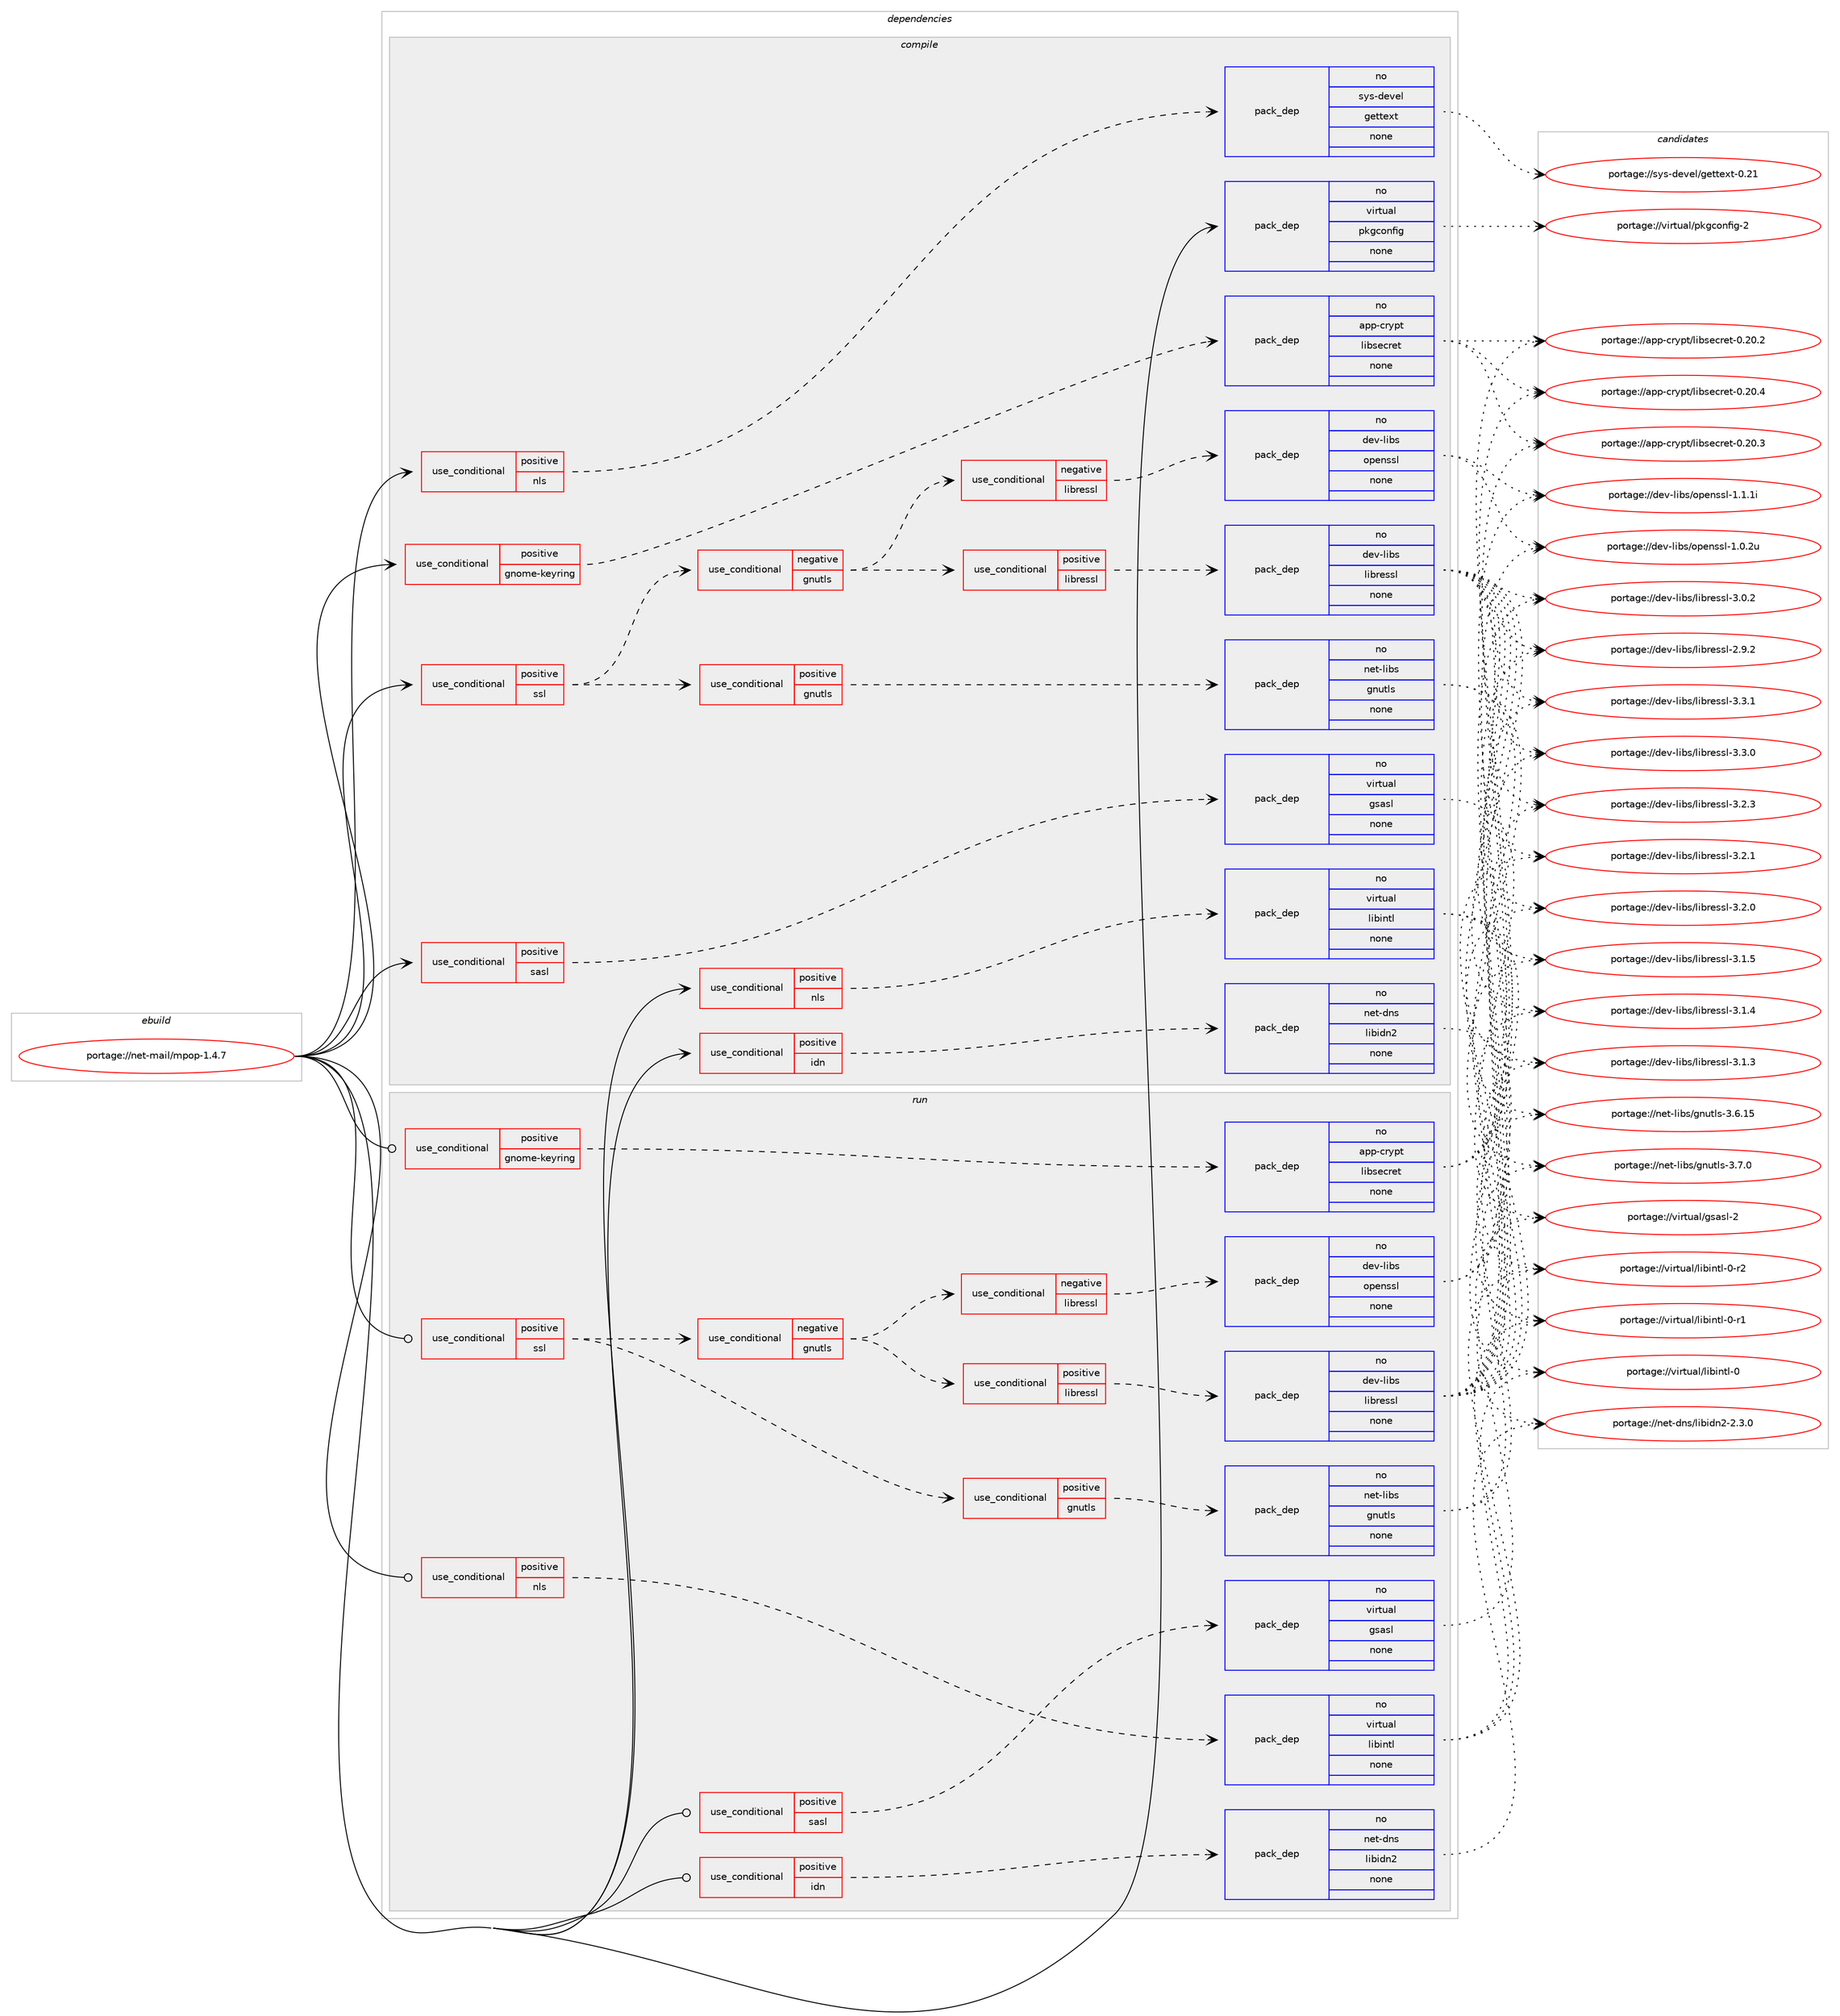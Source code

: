 digraph prolog {

# *************
# Graph options
# *************

newrank=true;
concentrate=true;
compound=true;
graph [rankdir=LR,fontname=Helvetica,fontsize=10,ranksep=1.5];#, ranksep=2.5, nodesep=0.2];
edge  [arrowhead=vee];
node  [fontname=Helvetica,fontsize=10];

# **********
# The ebuild
# **********

subgraph cluster_leftcol {
color=gray;
rank=same;
label=<<i>ebuild</i>>;
id [label="portage://net-mail/mpop-1.4.7", color=red, width=4, href="../net-mail/mpop-1.4.7.svg"];
}

# ****************
# The dependencies
# ****************

subgraph cluster_midcol {
color=gray;
label=<<i>dependencies</i>>;
subgraph cluster_compile {
fillcolor="#eeeeee";
style=filled;
label=<<i>compile</i>>;
subgraph cond5932 {
dependency19120 [label=<<TABLE BORDER="0" CELLBORDER="1" CELLSPACING="0" CELLPADDING="4"><TR><TD ROWSPAN="3" CELLPADDING="10">use_conditional</TD></TR><TR><TD>positive</TD></TR><TR><TD>gnome-keyring</TD></TR></TABLE>>, shape=none, color=red];
subgraph pack13005 {
dependency19121 [label=<<TABLE BORDER="0" CELLBORDER="1" CELLSPACING="0" CELLPADDING="4" WIDTH="220"><TR><TD ROWSPAN="6" CELLPADDING="30">pack_dep</TD></TR><TR><TD WIDTH="110">no</TD></TR><TR><TD>app-crypt</TD></TR><TR><TD>libsecret</TD></TR><TR><TD>none</TD></TR><TR><TD></TD></TR></TABLE>>, shape=none, color=blue];
}
dependency19120:e -> dependency19121:w [weight=20,style="dashed",arrowhead="vee"];
}
id:e -> dependency19120:w [weight=20,style="solid",arrowhead="vee"];
subgraph cond5933 {
dependency19122 [label=<<TABLE BORDER="0" CELLBORDER="1" CELLSPACING="0" CELLPADDING="4"><TR><TD ROWSPAN="3" CELLPADDING="10">use_conditional</TD></TR><TR><TD>positive</TD></TR><TR><TD>idn</TD></TR></TABLE>>, shape=none, color=red];
subgraph pack13006 {
dependency19123 [label=<<TABLE BORDER="0" CELLBORDER="1" CELLSPACING="0" CELLPADDING="4" WIDTH="220"><TR><TD ROWSPAN="6" CELLPADDING="30">pack_dep</TD></TR><TR><TD WIDTH="110">no</TD></TR><TR><TD>net-dns</TD></TR><TR><TD>libidn2</TD></TR><TR><TD>none</TD></TR><TR><TD></TD></TR></TABLE>>, shape=none, color=blue];
}
dependency19122:e -> dependency19123:w [weight=20,style="dashed",arrowhead="vee"];
}
id:e -> dependency19122:w [weight=20,style="solid",arrowhead="vee"];
subgraph cond5934 {
dependency19124 [label=<<TABLE BORDER="0" CELLBORDER="1" CELLSPACING="0" CELLPADDING="4"><TR><TD ROWSPAN="3" CELLPADDING="10">use_conditional</TD></TR><TR><TD>positive</TD></TR><TR><TD>nls</TD></TR></TABLE>>, shape=none, color=red];
subgraph pack13007 {
dependency19125 [label=<<TABLE BORDER="0" CELLBORDER="1" CELLSPACING="0" CELLPADDING="4" WIDTH="220"><TR><TD ROWSPAN="6" CELLPADDING="30">pack_dep</TD></TR><TR><TD WIDTH="110">no</TD></TR><TR><TD>sys-devel</TD></TR><TR><TD>gettext</TD></TR><TR><TD>none</TD></TR><TR><TD></TD></TR></TABLE>>, shape=none, color=blue];
}
dependency19124:e -> dependency19125:w [weight=20,style="dashed",arrowhead="vee"];
}
id:e -> dependency19124:w [weight=20,style="solid",arrowhead="vee"];
subgraph cond5935 {
dependency19126 [label=<<TABLE BORDER="0" CELLBORDER="1" CELLSPACING="0" CELLPADDING="4"><TR><TD ROWSPAN="3" CELLPADDING="10">use_conditional</TD></TR><TR><TD>positive</TD></TR><TR><TD>nls</TD></TR></TABLE>>, shape=none, color=red];
subgraph pack13008 {
dependency19127 [label=<<TABLE BORDER="0" CELLBORDER="1" CELLSPACING="0" CELLPADDING="4" WIDTH="220"><TR><TD ROWSPAN="6" CELLPADDING="30">pack_dep</TD></TR><TR><TD WIDTH="110">no</TD></TR><TR><TD>virtual</TD></TR><TR><TD>libintl</TD></TR><TR><TD>none</TD></TR><TR><TD></TD></TR></TABLE>>, shape=none, color=blue];
}
dependency19126:e -> dependency19127:w [weight=20,style="dashed",arrowhead="vee"];
}
id:e -> dependency19126:w [weight=20,style="solid",arrowhead="vee"];
subgraph cond5936 {
dependency19128 [label=<<TABLE BORDER="0" CELLBORDER="1" CELLSPACING="0" CELLPADDING="4"><TR><TD ROWSPAN="3" CELLPADDING="10">use_conditional</TD></TR><TR><TD>positive</TD></TR><TR><TD>sasl</TD></TR></TABLE>>, shape=none, color=red];
subgraph pack13009 {
dependency19129 [label=<<TABLE BORDER="0" CELLBORDER="1" CELLSPACING="0" CELLPADDING="4" WIDTH="220"><TR><TD ROWSPAN="6" CELLPADDING="30">pack_dep</TD></TR><TR><TD WIDTH="110">no</TD></TR><TR><TD>virtual</TD></TR><TR><TD>gsasl</TD></TR><TR><TD>none</TD></TR><TR><TD></TD></TR></TABLE>>, shape=none, color=blue];
}
dependency19128:e -> dependency19129:w [weight=20,style="dashed",arrowhead="vee"];
}
id:e -> dependency19128:w [weight=20,style="solid",arrowhead="vee"];
subgraph cond5937 {
dependency19130 [label=<<TABLE BORDER="0" CELLBORDER="1" CELLSPACING="0" CELLPADDING="4"><TR><TD ROWSPAN="3" CELLPADDING="10">use_conditional</TD></TR><TR><TD>positive</TD></TR><TR><TD>ssl</TD></TR></TABLE>>, shape=none, color=red];
subgraph cond5938 {
dependency19131 [label=<<TABLE BORDER="0" CELLBORDER="1" CELLSPACING="0" CELLPADDING="4"><TR><TD ROWSPAN="3" CELLPADDING="10">use_conditional</TD></TR><TR><TD>positive</TD></TR><TR><TD>gnutls</TD></TR></TABLE>>, shape=none, color=red];
subgraph pack13010 {
dependency19132 [label=<<TABLE BORDER="0" CELLBORDER="1" CELLSPACING="0" CELLPADDING="4" WIDTH="220"><TR><TD ROWSPAN="6" CELLPADDING="30">pack_dep</TD></TR><TR><TD WIDTH="110">no</TD></TR><TR><TD>net-libs</TD></TR><TR><TD>gnutls</TD></TR><TR><TD>none</TD></TR><TR><TD></TD></TR></TABLE>>, shape=none, color=blue];
}
dependency19131:e -> dependency19132:w [weight=20,style="dashed",arrowhead="vee"];
}
dependency19130:e -> dependency19131:w [weight=20,style="dashed",arrowhead="vee"];
subgraph cond5939 {
dependency19133 [label=<<TABLE BORDER="0" CELLBORDER="1" CELLSPACING="0" CELLPADDING="4"><TR><TD ROWSPAN="3" CELLPADDING="10">use_conditional</TD></TR><TR><TD>negative</TD></TR><TR><TD>gnutls</TD></TR></TABLE>>, shape=none, color=red];
subgraph cond5940 {
dependency19134 [label=<<TABLE BORDER="0" CELLBORDER="1" CELLSPACING="0" CELLPADDING="4"><TR><TD ROWSPAN="3" CELLPADDING="10">use_conditional</TD></TR><TR><TD>negative</TD></TR><TR><TD>libressl</TD></TR></TABLE>>, shape=none, color=red];
subgraph pack13011 {
dependency19135 [label=<<TABLE BORDER="0" CELLBORDER="1" CELLSPACING="0" CELLPADDING="4" WIDTH="220"><TR><TD ROWSPAN="6" CELLPADDING="30">pack_dep</TD></TR><TR><TD WIDTH="110">no</TD></TR><TR><TD>dev-libs</TD></TR><TR><TD>openssl</TD></TR><TR><TD>none</TD></TR><TR><TD></TD></TR></TABLE>>, shape=none, color=blue];
}
dependency19134:e -> dependency19135:w [weight=20,style="dashed",arrowhead="vee"];
}
dependency19133:e -> dependency19134:w [weight=20,style="dashed",arrowhead="vee"];
subgraph cond5941 {
dependency19136 [label=<<TABLE BORDER="0" CELLBORDER="1" CELLSPACING="0" CELLPADDING="4"><TR><TD ROWSPAN="3" CELLPADDING="10">use_conditional</TD></TR><TR><TD>positive</TD></TR><TR><TD>libressl</TD></TR></TABLE>>, shape=none, color=red];
subgraph pack13012 {
dependency19137 [label=<<TABLE BORDER="0" CELLBORDER="1" CELLSPACING="0" CELLPADDING="4" WIDTH="220"><TR><TD ROWSPAN="6" CELLPADDING="30">pack_dep</TD></TR><TR><TD WIDTH="110">no</TD></TR><TR><TD>dev-libs</TD></TR><TR><TD>libressl</TD></TR><TR><TD>none</TD></TR><TR><TD></TD></TR></TABLE>>, shape=none, color=blue];
}
dependency19136:e -> dependency19137:w [weight=20,style="dashed",arrowhead="vee"];
}
dependency19133:e -> dependency19136:w [weight=20,style="dashed",arrowhead="vee"];
}
dependency19130:e -> dependency19133:w [weight=20,style="dashed",arrowhead="vee"];
}
id:e -> dependency19130:w [weight=20,style="solid",arrowhead="vee"];
subgraph pack13013 {
dependency19138 [label=<<TABLE BORDER="0" CELLBORDER="1" CELLSPACING="0" CELLPADDING="4" WIDTH="220"><TR><TD ROWSPAN="6" CELLPADDING="30">pack_dep</TD></TR><TR><TD WIDTH="110">no</TD></TR><TR><TD>virtual</TD></TR><TR><TD>pkgconfig</TD></TR><TR><TD>none</TD></TR><TR><TD></TD></TR></TABLE>>, shape=none, color=blue];
}
id:e -> dependency19138:w [weight=20,style="solid",arrowhead="vee"];
}
subgraph cluster_compileandrun {
fillcolor="#eeeeee";
style=filled;
label=<<i>compile and run</i>>;
}
subgraph cluster_run {
fillcolor="#eeeeee";
style=filled;
label=<<i>run</i>>;
subgraph cond5942 {
dependency19139 [label=<<TABLE BORDER="0" CELLBORDER="1" CELLSPACING="0" CELLPADDING="4"><TR><TD ROWSPAN="3" CELLPADDING="10">use_conditional</TD></TR><TR><TD>positive</TD></TR><TR><TD>gnome-keyring</TD></TR></TABLE>>, shape=none, color=red];
subgraph pack13014 {
dependency19140 [label=<<TABLE BORDER="0" CELLBORDER="1" CELLSPACING="0" CELLPADDING="4" WIDTH="220"><TR><TD ROWSPAN="6" CELLPADDING="30">pack_dep</TD></TR><TR><TD WIDTH="110">no</TD></TR><TR><TD>app-crypt</TD></TR><TR><TD>libsecret</TD></TR><TR><TD>none</TD></TR><TR><TD></TD></TR></TABLE>>, shape=none, color=blue];
}
dependency19139:e -> dependency19140:w [weight=20,style="dashed",arrowhead="vee"];
}
id:e -> dependency19139:w [weight=20,style="solid",arrowhead="odot"];
subgraph cond5943 {
dependency19141 [label=<<TABLE BORDER="0" CELLBORDER="1" CELLSPACING="0" CELLPADDING="4"><TR><TD ROWSPAN="3" CELLPADDING="10">use_conditional</TD></TR><TR><TD>positive</TD></TR><TR><TD>idn</TD></TR></TABLE>>, shape=none, color=red];
subgraph pack13015 {
dependency19142 [label=<<TABLE BORDER="0" CELLBORDER="1" CELLSPACING="0" CELLPADDING="4" WIDTH="220"><TR><TD ROWSPAN="6" CELLPADDING="30">pack_dep</TD></TR><TR><TD WIDTH="110">no</TD></TR><TR><TD>net-dns</TD></TR><TR><TD>libidn2</TD></TR><TR><TD>none</TD></TR><TR><TD></TD></TR></TABLE>>, shape=none, color=blue];
}
dependency19141:e -> dependency19142:w [weight=20,style="dashed",arrowhead="vee"];
}
id:e -> dependency19141:w [weight=20,style="solid",arrowhead="odot"];
subgraph cond5944 {
dependency19143 [label=<<TABLE BORDER="0" CELLBORDER="1" CELLSPACING="0" CELLPADDING="4"><TR><TD ROWSPAN="3" CELLPADDING="10">use_conditional</TD></TR><TR><TD>positive</TD></TR><TR><TD>nls</TD></TR></TABLE>>, shape=none, color=red];
subgraph pack13016 {
dependency19144 [label=<<TABLE BORDER="0" CELLBORDER="1" CELLSPACING="0" CELLPADDING="4" WIDTH="220"><TR><TD ROWSPAN="6" CELLPADDING="30">pack_dep</TD></TR><TR><TD WIDTH="110">no</TD></TR><TR><TD>virtual</TD></TR><TR><TD>libintl</TD></TR><TR><TD>none</TD></TR><TR><TD></TD></TR></TABLE>>, shape=none, color=blue];
}
dependency19143:e -> dependency19144:w [weight=20,style="dashed",arrowhead="vee"];
}
id:e -> dependency19143:w [weight=20,style="solid",arrowhead="odot"];
subgraph cond5945 {
dependency19145 [label=<<TABLE BORDER="0" CELLBORDER="1" CELLSPACING="0" CELLPADDING="4"><TR><TD ROWSPAN="3" CELLPADDING="10">use_conditional</TD></TR><TR><TD>positive</TD></TR><TR><TD>sasl</TD></TR></TABLE>>, shape=none, color=red];
subgraph pack13017 {
dependency19146 [label=<<TABLE BORDER="0" CELLBORDER="1" CELLSPACING="0" CELLPADDING="4" WIDTH="220"><TR><TD ROWSPAN="6" CELLPADDING="30">pack_dep</TD></TR><TR><TD WIDTH="110">no</TD></TR><TR><TD>virtual</TD></TR><TR><TD>gsasl</TD></TR><TR><TD>none</TD></TR><TR><TD></TD></TR></TABLE>>, shape=none, color=blue];
}
dependency19145:e -> dependency19146:w [weight=20,style="dashed",arrowhead="vee"];
}
id:e -> dependency19145:w [weight=20,style="solid",arrowhead="odot"];
subgraph cond5946 {
dependency19147 [label=<<TABLE BORDER="0" CELLBORDER="1" CELLSPACING="0" CELLPADDING="4"><TR><TD ROWSPAN="3" CELLPADDING="10">use_conditional</TD></TR><TR><TD>positive</TD></TR><TR><TD>ssl</TD></TR></TABLE>>, shape=none, color=red];
subgraph cond5947 {
dependency19148 [label=<<TABLE BORDER="0" CELLBORDER="1" CELLSPACING="0" CELLPADDING="4"><TR><TD ROWSPAN="3" CELLPADDING="10">use_conditional</TD></TR><TR><TD>positive</TD></TR><TR><TD>gnutls</TD></TR></TABLE>>, shape=none, color=red];
subgraph pack13018 {
dependency19149 [label=<<TABLE BORDER="0" CELLBORDER="1" CELLSPACING="0" CELLPADDING="4" WIDTH="220"><TR><TD ROWSPAN="6" CELLPADDING="30">pack_dep</TD></TR><TR><TD WIDTH="110">no</TD></TR><TR><TD>net-libs</TD></TR><TR><TD>gnutls</TD></TR><TR><TD>none</TD></TR><TR><TD></TD></TR></TABLE>>, shape=none, color=blue];
}
dependency19148:e -> dependency19149:w [weight=20,style="dashed",arrowhead="vee"];
}
dependency19147:e -> dependency19148:w [weight=20,style="dashed",arrowhead="vee"];
subgraph cond5948 {
dependency19150 [label=<<TABLE BORDER="0" CELLBORDER="1" CELLSPACING="0" CELLPADDING="4"><TR><TD ROWSPAN="3" CELLPADDING="10">use_conditional</TD></TR><TR><TD>negative</TD></TR><TR><TD>gnutls</TD></TR></TABLE>>, shape=none, color=red];
subgraph cond5949 {
dependency19151 [label=<<TABLE BORDER="0" CELLBORDER="1" CELLSPACING="0" CELLPADDING="4"><TR><TD ROWSPAN="3" CELLPADDING="10">use_conditional</TD></TR><TR><TD>negative</TD></TR><TR><TD>libressl</TD></TR></TABLE>>, shape=none, color=red];
subgraph pack13019 {
dependency19152 [label=<<TABLE BORDER="0" CELLBORDER="1" CELLSPACING="0" CELLPADDING="4" WIDTH="220"><TR><TD ROWSPAN="6" CELLPADDING="30">pack_dep</TD></TR><TR><TD WIDTH="110">no</TD></TR><TR><TD>dev-libs</TD></TR><TR><TD>openssl</TD></TR><TR><TD>none</TD></TR><TR><TD></TD></TR></TABLE>>, shape=none, color=blue];
}
dependency19151:e -> dependency19152:w [weight=20,style="dashed",arrowhead="vee"];
}
dependency19150:e -> dependency19151:w [weight=20,style="dashed",arrowhead="vee"];
subgraph cond5950 {
dependency19153 [label=<<TABLE BORDER="0" CELLBORDER="1" CELLSPACING="0" CELLPADDING="4"><TR><TD ROWSPAN="3" CELLPADDING="10">use_conditional</TD></TR><TR><TD>positive</TD></TR><TR><TD>libressl</TD></TR></TABLE>>, shape=none, color=red];
subgraph pack13020 {
dependency19154 [label=<<TABLE BORDER="0" CELLBORDER="1" CELLSPACING="0" CELLPADDING="4" WIDTH="220"><TR><TD ROWSPAN="6" CELLPADDING="30">pack_dep</TD></TR><TR><TD WIDTH="110">no</TD></TR><TR><TD>dev-libs</TD></TR><TR><TD>libressl</TD></TR><TR><TD>none</TD></TR><TR><TD></TD></TR></TABLE>>, shape=none, color=blue];
}
dependency19153:e -> dependency19154:w [weight=20,style="dashed",arrowhead="vee"];
}
dependency19150:e -> dependency19153:w [weight=20,style="dashed",arrowhead="vee"];
}
dependency19147:e -> dependency19150:w [weight=20,style="dashed",arrowhead="vee"];
}
id:e -> dependency19147:w [weight=20,style="solid",arrowhead="odot"];
}
}

# **************
# The candidates
# **************

subgraph cluster_choices {
rank=same;
color=gray;
label=<<i>candidates</i>>;

subgraph choice13005 {
color=black;
nodesep=1;
choice97112112459911412111211647108105981151019911410111645484650484652 [label="portage://app-crypt/libsecret-0.20.4", color=red, width=4,href="../app-crypt/libsecret-0.20.4.svg"];
choice97112112459911412111211647108105981151019911410111645484650484651 [label="portage://app-crypt/libsecret-0.20.3", color=red, width=4,href="../app-crypt/libsecret-0.20.3.svg"];
choice97112112459911412111211647108105981151019911410111645484650484650 [label="portage://app-crypt/libsecret-0.20.2", color=red, width=4,href="../app-crypt/libsecret-0.20.2.svg"];
dependency19121:e -> choice97112112459911412111211647108105981151019911410111645484650484652:w [style=dotted,weight="100"];
dependency19121:e -> choice97112112459911412111211647108105981151019911410111645484650484651:w [style=dotted,weight="100"];
dependency19121:e -> choice97112112459911412111211647108105981151019911410111645484650484650:w [style=dotted,weight="100"];
}
subgraph choice13006 {
color=black;
nodesep=1;
choice11010111645100110115471081059810510011050455046514648 [label="portage://net-dns/libidn2-2.3.0", color=red, width=4,href="../net-dns/libidn2-2.3.0.svg"];
dependency19123:e -> choice11010111645100110115471081059810510011050455046514648:w [style=dotted,weight="100"];
}
subgraph choice13007 {
color=black;
nodesep=1;
choice11512111545100101118101108471031011161161011201164548465049 [label="portage://sys-devel/gettext-0.21", color=red, width=4,href="../sys-devel/gettext-0.21.svg"];
dependency19125:e -> choice11512111545100101118101108471031011161161011201164548465049:w [style=dotted,weight="100"];
}
subgraph choice13008 {
color=black;
nodesep=1;
choice11810511411611797108471081059810511011610845484511450 [label="portage://virtual/libintl-0-r2", color=red, width=4,href="../virtual/libintl-0-r2.svg"];
choice11810511411611797108471081059810511011610845484511449 [label="portage://virtual/libintl-0-r1", color=red, width=4,href="../virtual/libintl-0-r1.svg"];
choice1181051141161179710847108105981051101161084548 [label="portage://virtual/libintl-0", color=red, width=4,href="../virtual/libintl-0.svg"];
dependency19127:e -> choice11810511411611797108471081059810511011610845484511450:w [style=dotted,weight="100"];
dependency19127:e -> choice11810511411611797108471081059810511011610845484511449:w [style=dotted,weight="100"];
dependency19127:e -> choice1181051141161179710847108105981051101161084548:w [style=dotted,weight="100"];
}
subgraph choice13009 {
color=black;
nodesep=1;
choice1181051141161179710847103115971151084550 [label="portage://virtual/gsasl-2", color=red, width=4,href="../virtual/gsasl-2.svg"];
dependency19129:e -> choice1181051141161179710847103115971151084550:w [style=dotted,weight="100"];
}
subgraph choice13010 {
color=black;
nodesep=1;
choice110101116451081059811547103110117116108115455146554648 [label="portage://net-libs/gnutls-3.7.0", color=red, width=4,href="../net-libs/gnutls-3.7.0.svg"];
choice11010111645108105981154710311011711610811545514654464953 [label="portage://net-libs/gnutls-3.6.15", color=red, width=4,href="../net-libs/gnutls-3.6.15.svg"];
dependency19132:e -> choice110101116451081059811547103110117116108115455146554648:w [style=dotted,weight="100"];
dependency19132:e -> choice11010111645108105981154710311011711610811545514654464953:w [style=dotted,weight="100"];
}
subgraph choice13011 {
color=black;
nodesep=1;
choice100101118451081059811547111112101110115115108454946494649105 [label="portage://dev-libs/openssl-1.1.1i", color=red, width=4,href="../dev-libs/openssl-1.1.1i.svg"];
choice100101118451081059811547111112101110115115108454946484650117 [label="portage://dev-libs/openssl-1.0.2u", color=red, width=4,href="../dev-libs/openssl-1.0.2u.svg"];
dependency19135:e -> choice100101118451081059811547111112101110115115108454946494649105:w [style=dotted,weight="100"];
dependency19135:e -> choice100101118451081059811547111112101110115115108454946484650117:w [style=dotted,weight="100"];
}
subgraph choice13012 {
color=black;
nodesep=1;
choice10010111845108105981154710810598114101115115108455146514649 [label="portage://dev-libs/libressl-3.3.1", color=red, width=4,href="../dev-libs/libressl-3.3.1.svg"];
choice10010111845108105981154710810598114101115115108455146514648 [label="portage://dev-libs/libressl-3.3.0", color=red, width=4,href="../dev-libs/libressl-3.3.0.svg"];
choice10010111845108105981154710810598114101115115108455146504651 [label="portage://dev-libs/libressl-3.2.3", color=red, width=4,href="../dev-libs/libressl-3.2.3.svg"];
choice10010111845108105981154710810598114101115115108455146504649 [label="portage://dev-libs/libressl-3.2.1", color=red, width=4,href="../dev-libs/libressl-3.2.1.svg"];
choice10010111845108105981154710810598114101115115108455146504648 [label="portage://dev-libs/libressl-3.2.0", color=red, width=4,href="../dev-libs/libressl-3.2.0.svg"];
choice10010111845108105981154710810598114101115115108455146494653 [label="portage://dev-libs/libressl-3.1.5", color=red, width=4,href="../dev-libs/libressl-3.1.5.svg"];
choice10010111845108105981154710810598114101115115108455146494652 [label="portage://dev-libs/libressl-3.1.4", color=red, width=4,href="../dev-libs/libressl-3.1.4.svg"];
choice10010111845108105981154710810598114101115115108455146494651 [label="portage://dev-libs/libressl-3.1.3", color=red, width=4,href="../dev-libs/libressl-3.1.3.svg"];
choice10010111845108105981154710810598114101115115108455146484650 [label="portage://dev-libs/libressl-3.0.2", color=red, width=4,href="../dev-libs/libressl-3.0.2.svg"];
choice10010111845108105981154710810598114101115115108455046574650 [label="portage://dev-libs/libressl-2.9.2", color=red, width=4,href="../dev-libs/libressl-2.9.2.svg"];
dependency19137:e -> choice10010111845108105981154710810598114101115115108455146514649:w [style=dotted,weight="100"];
dependency19137:e -> choice10010111845108105981154710810598114101115115108455146514648:w [style=dotted,weight="100"];
dependency19137:e -> choice10010111845108105981154710810598114101115115108455146504651:w [style=dotted,weight="100"];
dependency19137:e -> choice10010111845108105981154710810598114101115115108455146504649:w [style=dotted,weight="100"];
dependency19137:e -> choice10010111845108105981154710810598114101115115108455146504648:w [style=dotted,weight="100"];
dependency19137:e -> choice10010111845108105981154710810598114101115115108455146494653:w [style=dotted,weight="100"];
dependency19137:e -> choice10010111845108105981154710810598114101115115108455146494652:w [style=dotted,weight="100"];
dependency19137:e -> choice10010111845108105981154710810598114101115115108455146494651:w [style=dotted,weight="100"];
dependency19137:e -> choice10010111845108105981154710810598114101115115108455146484650:w [style=dotted,weight="100"];
dependency19137:e -> choice10010111845108105981154710810598114101115115108455046574650:w [style=dotted,weight="100"];
}
subgraph choice13013 {
color=black;
nodesep=1;
choice1181051141161179710847112107103991111101021051034550 [label="portage://virtual/pkgconfig-2", color=red, width=4,href="../virtual/pkgconfig-2.svg"];
dependency19138:e -> choice1181051141161179710847112107103991111101021051034550:w [style=dotted,weight="100"];
}
subgraph choice13014 {
color=black;
nodesep=1;
choice97112112459911412111211647108105981151019911410111645484650484652 [label="portage://app-crypt/libsecret-0.20.4", color=red, width=4,href="../app-crypt/libsecret-0.20.4.svg"];
choice97112112459911412111211647108105981151019911410111645484650484651 [label="portage://app-crypt/libsecret-0.20.3", color=red, width=4,href="../app-crypt/libsecret-0.20.3.svg"];
choice97112112459911412111211647108105981151019911410111645484650484650 [label="portage://app-crypt/libsecret-0.20.2", color=red, width=4,href="../app-crypt/libsecret-0.20.2.svg"];
dependency19140:e -> choice97112112459911412111211647108105981151019911410111645484650484652:w [style=dotted,weight="100"];
dependency19140:e -> choice97112112459911412111211647108105981151019911410111645484650484651:w [style=dotted,weight="100"];
dependency19140:e -> choice97112112459911412111211647108105981151019911410111645484650484650:w [style=dotted,weight="100"];
}
subgraph choice13015 {
color=black;
nodesep=1;
choice11010111645100110115471081059810510011050455046514648 [label="portage://net-dns/libidn2-2.3.0", color=red, width=4,href="../net-dns/libidn2-2.3.0.svg"];
dependency19142:e -> choice11010111645100110115471081059810510011050455046514648:w [style=dotted,weight="100"];
}
subgraph choice13016 {
color=black;
nodesep=1;
choice11810511411611797108471081059810511011610845484511450 [label="portage://virtual/libintl-0-r2", color=red, width=4,href="../virtual/libintl-0-r2.svg"];
choice11810511411611797108471081059810511011610845484511449 [label="portage://virtual/libintl-0-r1", color=red, width=4,href="../virtual/libintl-0-r1.svg"];
choice1181051141161179710847108105981051101161084548 [label="portage://virtual/libintl-0", color=red, width=4,href="../virtual/libintl-0.svg"];
dependency19144:e -> choice11810511411611797108471081059810511011610845484511450:w [style=dotted,weight="100"];
dependency19144:e -> choice11810511411611797108471081059810511011610845484511449:w [style=dotted,weight="100"];
dependency19144:e -> choice1181051141161179710847108105981051101161084548:w [style=dotted,weight="100"];
}
subgraph choice13017 {
color=black;
nodesep=1;
choice1181051141161179710847103115971151084550 [label="portage://virtual/gsasl-2", color=red, width=4,href="../virtual/gsasl-2.svg"];
dependency19146:e -> choice1181051141161179710847103115971151084550:w [style=dotted,weight="100"];
}
subgraph choice13018 {
color=black;
nodesep=1;
choice110101116451081059811547103110117116108115455146554648 [label="portage://net-libs/gnutls-3.7.0", color=red, width=4,href="../net-libs/gnutls-3.7.0.svg"];
choice11010111645108105981154710311011711610811545514654464953 [label="portage://net-libs/gnutls-3.6.15", color=red, width=4,href="../net-libs/gnutls-3.6.15.svg"];
dependency19149:e -> choice110101116451081059811547103110117116108115455146554648:w [style=dotted,weight="100"];
dependency19149:e -> choice11010111645108105981154710311011711610811545514654464953:w [style=dotted,weight="100"];
}
subgraph choice13019 {
color=black;
nodesep=1;
choice100101118451081059811547111112101110115115108454946494649105 [label="portage://dev-libs/openssl-1.1.1i", color=red, width=4,href="../dev-libs/openssl-1.1.1i.svg"];
choice100101118451081059811547111112101110115115108454946484650117 [label="portage://dev-libs/openssl-1.0.2u", color=red, width=4,href="../dev-libs/openssl-1.0.2u.svg"];
dependency19152:e -> choice100101118451081059811547111112101110115115108454946494649105:w [style=dotted,weight="100"];
dependency19152:e -> choice100101118451081059811547111112101110115115108454946484650117:w [style=dotted,weight="100"];
}
subgraph choice13020 {
color=black;
nodesep=1;
choice10010111845108105981154710810598114101115115108455146514649 [label="portage://dev-libs/libressl-3.3.1", color=red, width=4,href="../dev-libs/libressl-3.3.1.svg"];
choice10010111845108105981154710810598114101115115108455146514648 [label="portage://dev-libs/libressl-3.3.0", color=red, width=4,href="../dev-libs/libressl-3.3.0.svg"];
choice10010111845108105981154710810598114101115115108455146504651 [label="portage://dev-libs/libressl-3.2.3", color=red, width=4,href="../dev-libs/libressl-3.2.3.svg"];
choice10010111845108105981154710810598114101115115108455146504649 [label="portage://dev-libs/libressl-3.2.1", color=red, width=4,href="../dev-libs/libressl-3.2.1.svg"];
choice10010111845108105981154710810598114101115115108455146504648 [label="portage://dev-libs/libressl-3.2.0", color=red, width=4,href="../dev-libs/libressl-3.2.0.svg"];
choice10010111845108105981154710810598114101115115108455146494653 [label="portage://dev-libs/libressl-3.1.5", color=red, width=4,href="../dev-libs/libressl-3.1.5.svg"];
choice10010111845108105981154710810598114101115115108455146494652 [label="portage://dev-libs/libressl-3.1.4", color=red, width=4,href="../dev-libs/libressl-3.1.4.svg"];
choice10010111845108105981154710810598114101115115108455146494651 [label="portage://dev-libs/libressl-3.1.3", color=red, width=4,href="../dev-libs/libressl-3.1.3.svg"];
choice10010111845108105981154710810598114101115115108455146484650 [label="portage://dev-libs/libressl-3.0.2", color=red, width=4,href="../dev-libs/libressl-3.0.2.svg"];
choice10010111845108105981154710810598114101115115108455046574650 [label="portage://dev-libs/libressl-2.9.2", color=red, width=4,href="../dev-libs/libressl-2.9.2.svg"];
dependency19154:e -> choice10010111845108105981154710810598114101115115108455146514649:w [style=dotted,weight="100"];
dependency19154:e -> choice10010111845108105981154710810598114101115115108455146514648:w [style=dotted,weight="100"];
dependency19154:e -> choice10010111845108105981154710810598114101115115108455146504651:w [style=dotted,weight="100"];
dependency19154:e -> choice10010111845108105981154710810598114101115115108455146504649:w [style=dotted,weight="100"];
dependency19154:e -> choice10010111845108105981154710810598114101115115108455146504648:w [style=dotted,weight="100"];
dependency19154:e -> choice10010111845108105981154710810598114101115115108455146494653:w [style=dotted,weight="100"];
dependency19154:e -> choice10010111845108105981154710810598114101115115108455146494652:w [style=dotted,weight="100"];
dependency19154:e -> choice10010111845108105981154710810598114101115115108455146494651:w [style=dotted,weight="100"];
dependency19154:e -> choice10010111845108105981154710810598114101115115108455146484650:w [style=dotted,weight="100"];
dependency19154:e -> choice10010111845108105981154710810598114101115115108455046574650:w [style=dotted,weight="100"];
}
}

}

